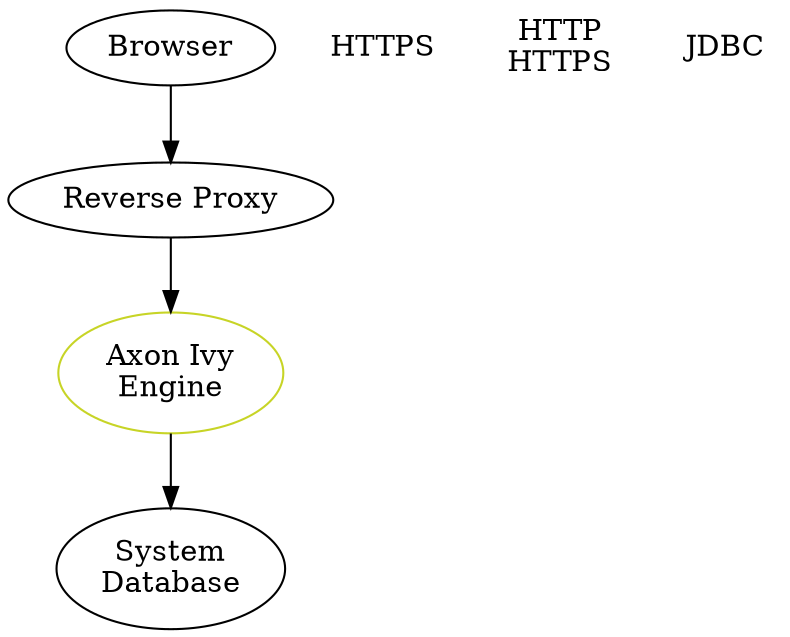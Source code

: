 
digraph overview {  

  /* nodes */
  browser [label="Browser" pos="0,2.5!" width=1];
  reverseproxy [label="Reverse Proxy" pos="2.25,2.5!" width=1.5];  
  engine [label="Axon Ivy\nEngine" pos="5.4,2.5!" height=0.8 width=1.5 color="#C7D426" fontcolor="black"];   
  systemdb [label="System\nDatabase" pos="8,2.5!" width=1.5 height=0.8]

  /* edges */
  browser -> reverseproxy;
  reverseproxy -> engine;
  engine -> systemdb;

  /* edge labels */
  browserreverseproxy [label="HTTPS", pos="0.95,2.6!",shape=none,fillcolor=none,fontcolor=black];
  reverseproxyengine [label="HTTP\nHTTPS", pos="3.75,2.45!",shape=none,fillcolor=none,fontcolor=black];
  enginesystemdb [label="JDBC", pos="6.6,2.6!",shape=none,fillcolor=none,fontcolor=black];


}
